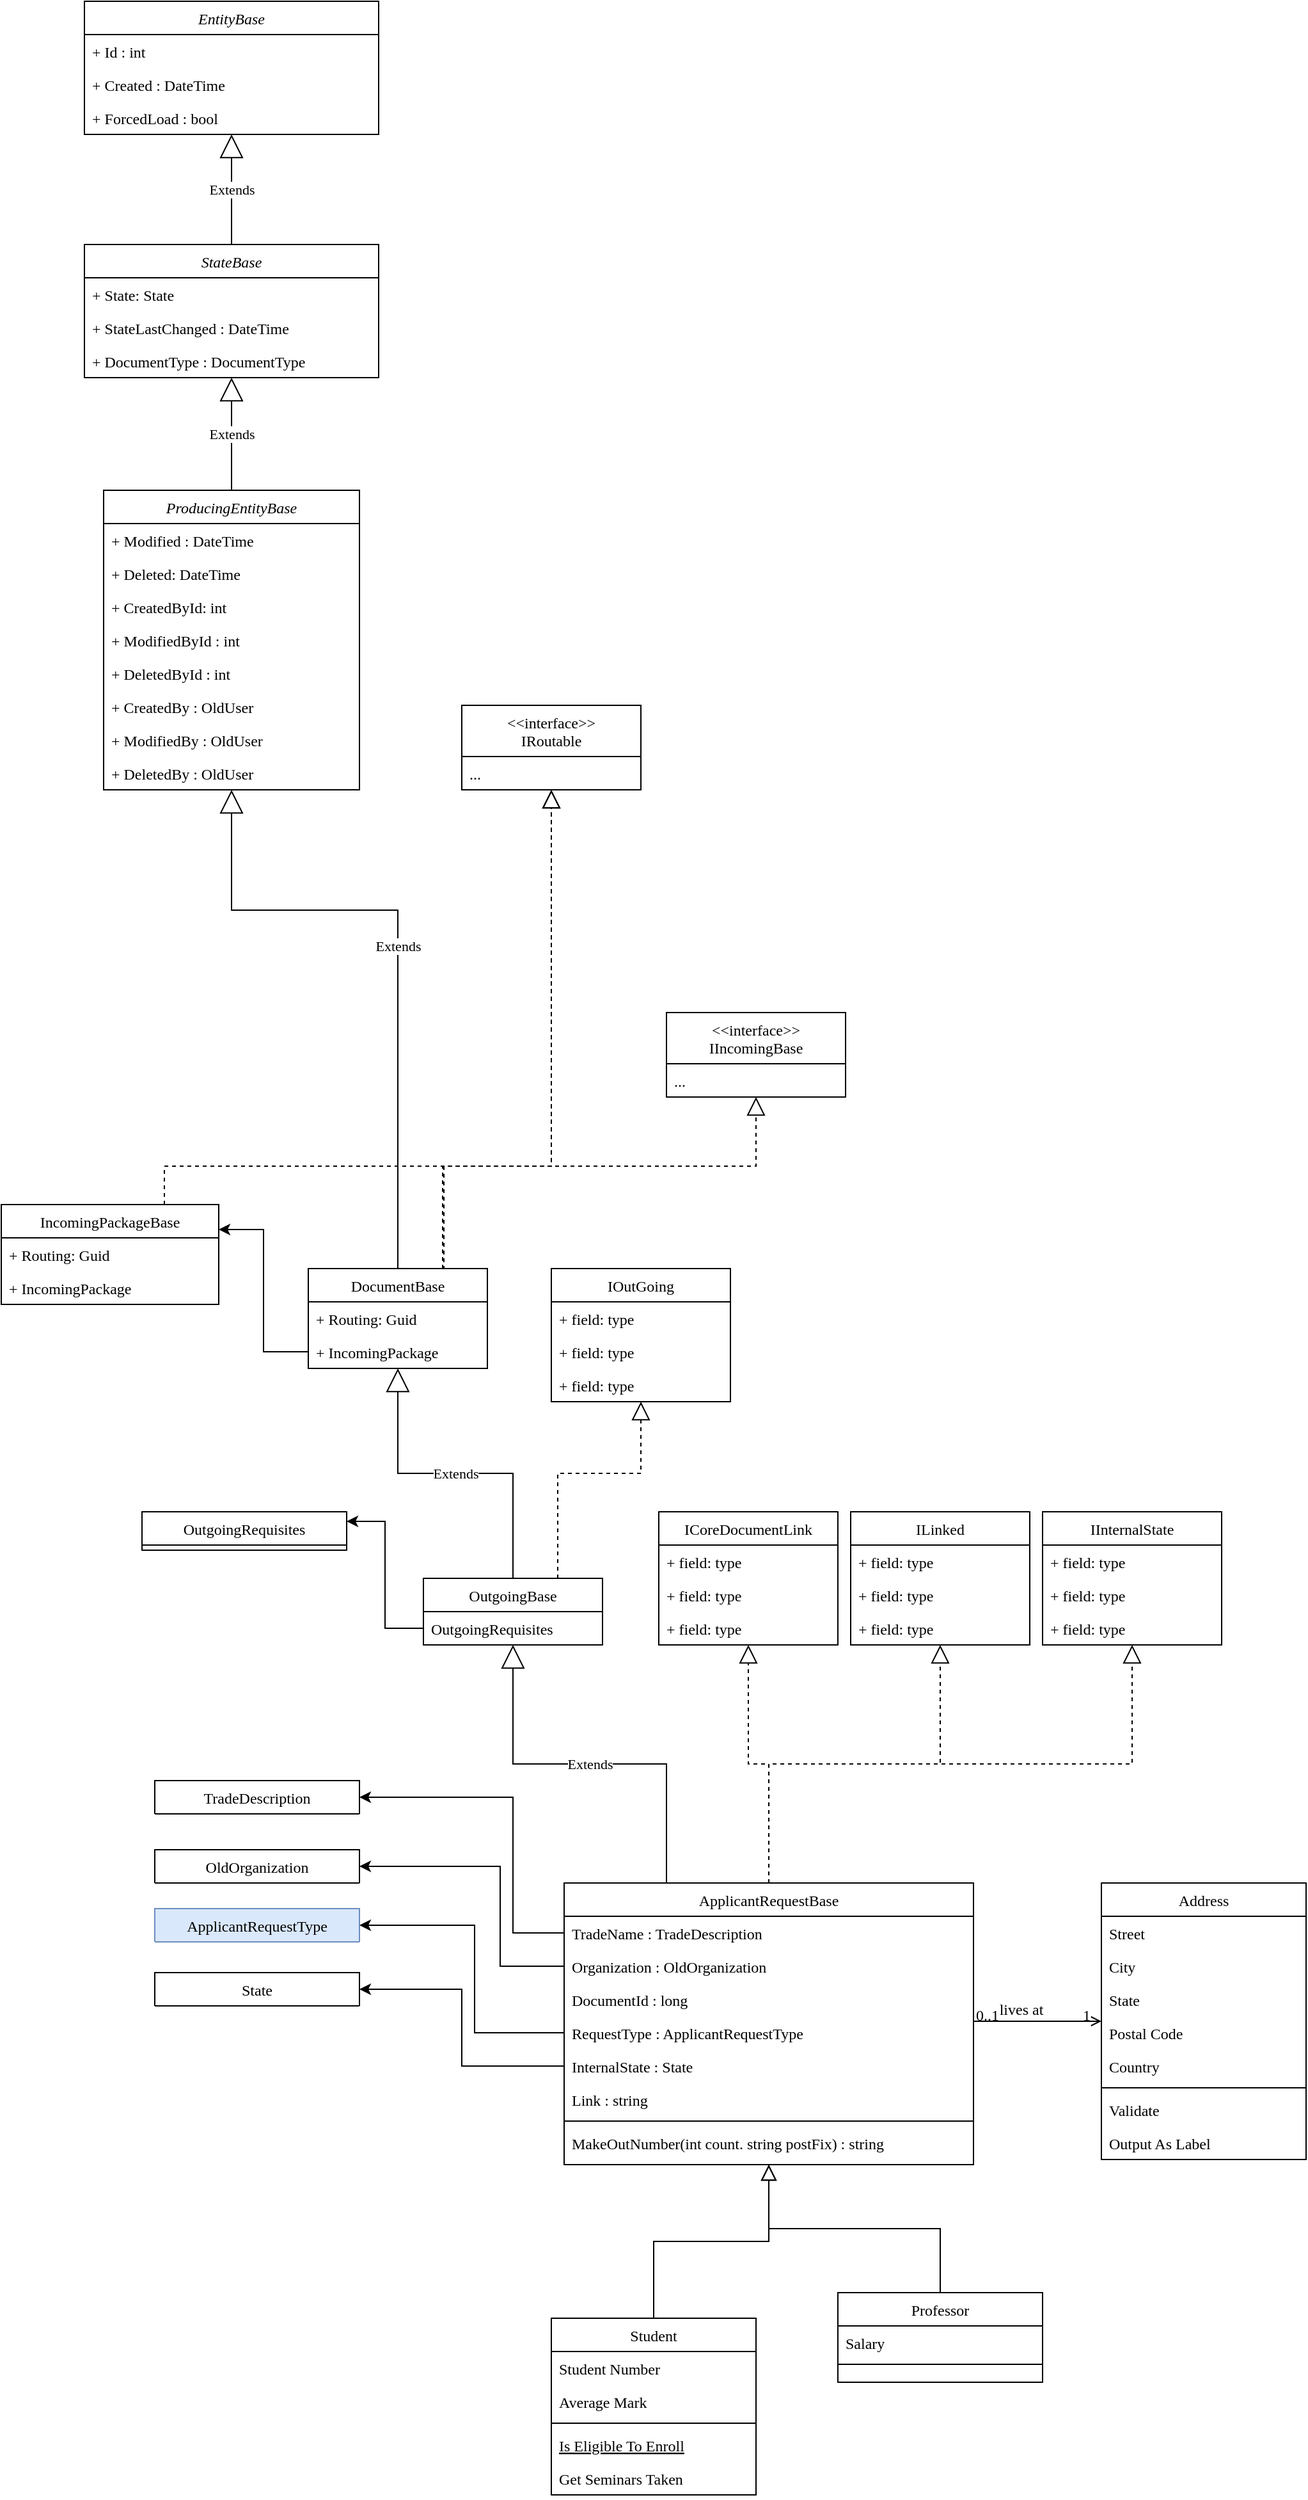 <mxfile version="20.4.0" type="github">
  <diagram id="C5RBs43oDa-KdzZeNtuy" name="Page-1">
    <mxGraphModel dx="1739" dy="3187" grid="1" gridSize="10" guides="1" tooltips="1" connect="1" arrows="1" fold="1" page="1" pageScale="1" pageWidth="827" pageHeight="1169" math="0" shadow="0">
      <root>
        <mxCell id="WIyWlLk6GJQsqaUBKTNV-0" />
        <mxCell id="WIyWlLk6GJQsqaUBKTNV-1" parent="WIyWlLk6GJQsqaUBKTNV-0" />
        <mxCell id="zkfFHV4jXpPFQw0GAbJ--0" value="ApplicantRequestBase" style="swimlane;fontStyle=0;align=center;verticalAlign=top;childLayout=stackLayout;horizontal=1;startSize=26;horizontalStack=0;resizeParent=1;resizeLast=0;collapsible=1;marginBottom=0;rounded=0;shadow=0;strokeWidth=1;fontFamily=Verdana;" parent="WIyWlLk6GJQsqaUBKTNV-1" vertex="1">
          <mxGeometry x="120" y="120" width="320" height="220" as="geometry">
            <mxRectangle x="230" y="140" width="160" height="26" as="alternateBounds" />
          </mxGeometry>
        </mxCell>
        <mxCell id="zkfFHV4jXpPFQw0GAbJ--1" value="TradeName : TradeDescription" style="text;align=left;verticalAlign=top;spacingLeft=4;spacingRight=4;overflow=hidden;rotatable=0;points=[[0,0.5],[1,0.5]];portConstraint=eastwest;fontFamily=Verdana;" parent="zkfFHV4jXpPFQw0GAbJ--0" vertex="1">
          <mxGeometry y="26" width="320" height="26" as="geometry" />
        </mxCell>
        <mxCell id="zkfFHV4jXpPFQw0GAbJ--2" value="Organization : OldOrganization" style="text;align=left;verticalAlign=top;spacingLeft=4;spacingRight=4;overflow=hidden;rotatable=0;points=[[0,0.5],[1,0.5]];portConstraint=eastwest;rounded=0;shadow=0;html=0;fontFamily=Verdana;" parent="zkfFHV4jXpPFQw0GAbJ--0" vertex="1">
          <mxGeometry y="52" width="320" height="26" as="geometry" />
        </mxCell>
        <mxCell id="zkfFHV4jXpPFQw0GAbJ--3" value="DocumentId : long" style="text;align=left;verticalAlign=top;spacingLeft=4;spacingRight=4;overflow=hidden;rotatable=0;points=[[0,0.5],[1,0.5]];portConstraint=eastwest;rounded=0;shadow=0;html=0;fontFamily=Verdana;" parent="zkfFHV4jXpPFQw0GAbJ--0" vertex="1">
          <mxGeometry y="78" width="320" height="26" as="geometry" />
        </mxCell>
        <mxCell id="96hk8IAAOX7AO58MwP5Q-20" value="RequestType : ApplicantRequestType" style="text;strokeColor=none;fillColor=none;align=left;verticalAlign=top;spacingLeft=4;spacingRight=4;overflow=hidden;rotatable=0;points=[[0,0.5],[1,0.5]];portConstraint=eastwest;fontFamily=Verdana;" vertex="1" parent="zkfFHV4jXpPFQw0GAbJ--0">
          <mxGeometry y="104" width="320" height="26" as="geometry" />
        </mxCell>
        <mxCell id="96hk8IAAOX7AO58MwP5Q-19" value="InternalState : State" style="text;strokeColor=none;fillColor=none;align=left;verticalAlign=top;spacingLeft=4;spacingRight=4;overflow=hidden;rotatable=0;points=[[0,0.5],[1,0.5]];portConstraint=eastwest;fontFamily=Verdana;" vertex="1" parent="zkfFHV4jXpPFQw0GAbJ--0">
          <mxGeometry y="130" width="320" height="26" as="geometry" />
        </mxCell>
        <mxCell id="96hk8IAAOX7AO58MwP5Q-27" value="Link : string" style="text;strokeColor=none;fillColor=none;align=left;verticalAlign=top;spacingLeft=4;spacingRight=4;overflow=hidden;rotatable=0;points=[[0,0.5],[1,0.5]];portConstraint=eastwest;fontFamily=Verdana;" vertex="1" parent="zkfFHV4jXpPFQw0GAbJ--0">
          <mxGeometry y="156" width="320" height="26" as="geometry" />
        </mxCell>
        <mxCell id="zkfFHV4jXpPFQw0GAbJ--4" value="" style="line;html=1;strokeWidth=1;align=left;verticalAlign=middle;spacingTop=-1;spacingLeft=3;spacingRight=3;rotatable=0;labelPosition=right;points=[];portConstraint=eastwest;fontFamily=Verdana;" parent="zkfFHV4jXpPFQw0GAbJ--0" vertex="1">
          <mxGeometry y="182" width="320" height="8" as="geometry" />
        </mxCell>
        <mxCell id="zkfFHV4jXpPFQw0GAbJ--5" value="MakeOutNumber(int count. string postFix) : string" style="text;align=left;verticalAlign=top;spacingLeft=4;spacingRight=4;overflow=hidden;rotatable=0;points=[[0,0.5],[1,0.5]];portConstraint=eastwest;fontFamily=Verdana;" parent="zkfFHV4jXpPFQw0GAbJ--0" vertex="1">
          <mxGeometry y="190" width="320" height="26" as="geometry" />
        </mxCell>
        <mxCell id="zkfFHV4jXpPFQw0GAbJ--6" value="Student" style="swimlane;fontStyle=0;align=center;verticalAlign=top;childLayout=stackLayout;horizontal=1;startSize=26;horizontalStack=0;resizeParent=1;resizeLast=0;collapsible=1;marginBottom=0;rounded=0;shadow=0;strokeWidth=1;fontFamily=Verdana;" parent="WIyWlLk6GJQsqaUBKTNV-1" vertex="1">
          <mxGeometry x="110" y="460" width="160" height="138" as="geometry">
            <mxRectangle x="130" y="380" width="160" height="26" as="alternateBounds" />
          </mxGeometry>
        </mxCell>
        <mxCell id="zkfFHV4jXpPFQw0GAbJ--7" value="Student Number" style="text;align=left;verticalAlign=top;spacingLeft=4;spacingRight=4;overflow=hidden;rotatable=0;points=[[0,0.5],[1,0.5]];portConstraint=eastwest;fontFamily=Verdana;" parent="zkfFHV4jXpPFQw0GAbJ--6" vertex="1">
          <mxGeometry y="26" width="160" height="26" as="geometry" />
        </mxCell>
        <mxCell id="zkfFHV4jXpPFQw0GAbJ--8" value="Average Mark" style="text;align=left;verticalAlign=top;spacingLeft=4;spacingRight=4;overflow=hidden;rotatable=0;points=[[0,0.5],[1,0.5]];portConstraint=eastwest;rounded=0;shadow=0;html=0;fontFamily=Verdana;" parent="zkfFHV4jXpPFQw0GAbJ--6" vertex="1">
          <mxGeometry y="52" width="160" height="26" as="geometry" />
        </mxCell>
        <mxCell id="zkfFHV4jXpPFQw0GAbJ--9" value="" style="line;html=1;strokeWidth=1;align=left;verticalAlign=middle;spacingTop=-1;spacingLeft=3;spacingRight=3;rotatable=0;labelPosition=right;points=[];portConstraint=eastwest;fontFamily=Verdana;" parent="zkfFHV4jXpPFQw0GAbJ--6" vertex="1">
          <mxGeometry y="78" width="160" height="8" as="geometry" />
        </mxCell>
        <mxCell id="zkfFHV4jXpPFQw0GAbJ--10" value="Is Eligible To Enroll" style="text;align=left;verticalAlign=top;spacingLeft=4;spacingRight=4;overflow=hidden;rotatable=0;points=[[0,0.5],[1,0.5]];portConstraint=eastwest;fontStyle=4;fontFamily=Verdana;" parent="zkfFHV4jXpPFQw0GAbJ--6" vertex="1">
          <mxGeometry y="86" width="160" height="26" as="geometry" />
        </mxCell>
        <mxCell id="zkfFHV4jXpPFQw0GAbJ--11" value="Get Seminars Taken" style="text;align=left;verticalAlign=top;spacingLeft=4;spacingRight=4;overflow=hidden;rotatable=0;points=[[0,0.5],[1,0.5]];portConstraint=eastwest;fontFamily=Verdana;" parent="zkfFHV4jXpPFQw0GAbJ--6" vertex="1">
          <mxGeometry y="112" width="160" height="26" as="geometry" />
        </mxCell>
        <mxCell id="zkfFHV4jXpPFQw0GAbJ--12" value="" style="endArrow=block;endSize=10;endFill=0;shadow=0;strokeWidth=1;rounded=0;edgeStyle=elbowEdgeStyle;elbow=vertical;fontFamily=Verdana;" parent="WIyWlLk6GJQsqaUBKTNV-1" source="zkfFHV4jXpPFQw0GAbJ--6" target="zkfFHV4jXpPFQw0GAbJ--0" edge="1">
          <mxGeometry width="160" relative="1" as="geometry">
            <mxPoint x="200" y="203" as="sourcePoint" />
            <mxPoint x="200" y="203" as="targetPoint" />
          </mxGeometry>
        </mxCell>
        <mxCell id="zkfFHV4jXpPFQw0GAbJ--13" value="Professor" style="swimlane;fontStyle=0;align=center;verticalAlign=top;childLayout=stackLayout;horizontal=1;startSize=26;horizontalStack=0;resizeParent=1;resizeLast=0;collapsible=1;marginBottom=0;rounded=0;shadow=0;strokeWidth=1;fontFamily=Verdana;" parent="WIyWlLk6GJQsqaUBKTNV-1" vertex="1">
          <mxGeometry x="334" y="440" width="160" height="70" as="geometry">
            <mxRectangle x="340" y="380" width="170" height="26" as="alternateBounds" />
          </mxGeometry>
        </mxCell>
        <mxCell id="zkfFHV4jXpPFQw0GAbJ--14" value="Salary" style="text;align=left;verticalAlign=top;spacingLeft=4;spacingRight=4;overflow=hidden;rotatable=0;points=[[0,0.5],[1,0.5]];portConstraint=eastwest;fontFamily=Verdana;" parent="zkfFHV4jXpPFQw0GAbJ--13" vertex="1">
          <mxGeometry y="26" width="160" height="26" as="geometry" />
        </mxCell>
        <mxCell id="zkfFHV4jXpPFQw0GAbJ--15" value="" style="line;html=1;strokeWidth=1;align=left;verticalAlign=middle;spacingTop=-1;spacingLeft=3;spacingRight=3;rotatable=0;labelPosition=right;points=[];portConstraint=eastwest;fontFamily=Verdana;" parent="zkfFHV4jXpPFQw0GAbJ--13" vertex="1">
          <mxGeometry y="52" width="160" height="8" as="geometry" />
        </mxCell>
        <mxCell id="zkfFHV4jXpPFQw0GAbJ--16" value="" style="endArrow=block;endSize=10;endFill=0;shadow=0;strokeWidth=1;rounded=0;edgeStyle=elbowEdgeStyle;elbow=vertical;fontFamily=Verdana;" parent="WIyWlLk6GJQsqaUBKTNV-1" source="zkfFHV4jXpPFQw0GAbJ--13" target="zkfFHV4jXpPFQw0GAbJ--0" edge="1">
          <mxGeometry width="160" relative="1" as="geometry">
            <mxPoint x="210" y="373" as="sourcePoint" />
            <mxPoint x="310" y="271" as="targetPoint" />
          </mxGeometry>
        </mxCell>
        <mxCell id="zkfFHV4jXpPFQw0GAbJ--17" value="Address" style="swimlane;fontStyle=0;align=center;verticalAlign=top;childLayout=stackLayout;horizontal=1;startSize=26;horizontalStack=0;resizeParent=1;resizeLast=0;collapsible=1;marginBottom=0;rounded=0;shadow=0;strokeWidth=1;fontFamily=Verdana;" parent="WIyWlLk6GJQsqaUBKTNV-1" vertex="1">
          <mxGeometry x="540" y="120" width="160" height="216" as="geometry">
            <mxRectangle x="550" y="140" width="160" height="26" as="alternateBounds" />
          </mxGeometry>
        </mxCell>
        <mxCell id="zkfFHV4jXpPFQw0GAbJ--18" value="Street" style="text;align=left;verticalAlign=top;spacingLeft=4;spacingRight=4;overflow=hidden;rotatable=0;points=[[0,0.5],[1,0.5]];portConstraint=eastwest;fontFamily=Verdana;" parent="zkfFHV4jXpPFQw0GAbJ--17" vertex="1">
          <mxGeometry y="26" width="160" height="26" as="geometry" />
        </mxCell>
        <mxCell id="zkfFHV4jXpPFQw0GAbJ--19" value="City" style="text;align=left;verticalAlign=top;spacingLeft=4;spacingRight=4;overflow=hidden;rotatable=0;points=[[0,0.5],[1,0.5]];portConstraint=eastwest;rounded=0;shadow=0;html=0;fontFamily=Verdana;" parent="zkfFHV4jXpPFQw0GAbJ--17" vertex="1">
          <mxGeometry y="52" width="160" height="26" as="geometry" />
        </mxCell>
        <mxCell id="zkfFHV4jXpPFQw0GAbJ--20" value="State" style="text;align=left;verticalAlign=top;spacingLeft=4;spacingRight=4;overflow=hidden;rotatable=0;points=[[0,0.5],[1,0.5]];portConstraint=eastwest;rounded=0;shadow=0;html=0;fontFamily=Verdana;" parent="zkfFHV4jXpPFQw0GAbJ--17" vertex="1">
          <mxGeometry y="78" width="160" height="26" as="geometry" />
        </mxCell>
        <mxCell id="zkfFHV4jXpPFQw0GAbJ--21" value="Postal Code" style="text;align=left;verticalAlign=top;spacingLeft=4;spacingRight=4;overflow=hidden;rotatable=0;points=[[0,0.5],[1,0.5]];portConstraint=eastwest;rounded=0;shadow=0;html=0;fontFamily=Verdana;" parent="zkfFHV4jXpPFQw0GAbJ--17" vertex="1">
          <mxGeometry y="104" width="160" height="26" as="geometry" />
        </mxCell>
        <mxCell id="zkfFHV4jXpPFQw0GAbJ--22" value="Country" style="text;align=left;verticalAlign=top;spacingLeft=4;spacingRight=4;overflow=hidden;rotatable=0;points=[[0,0.5],[1,0.5]];portConstraint=eastwest;rounded=0;shadow=0;html=0;fontFamily=Verdana;" parent="zkfFHV4jXpPFQw0GAbJ--17" vertex="1">
          <mxGeometry y="130" width="160" height="26" as="geometry" />
        </mxCell>
        <mxCell id="zkfFHV4jXpPFQw0GAbJ--23" value="" style="line;html=1;strokeWidth=1;align=left;verticalAlign=middle;spacingTop=-1;spacingLeft=3;spacingRight=3;rotatable=0;labelPosition=right;points=[];portConstraint=eastwest;fontFamily=Verdana;" parent="zkfFHV4jXpPFQw0GAbJ--17" vertex="1">
          <mxGeometry y="156" width="160" height="8" as="geometry" />
        </mxCell>
        <mxCell id="zkfFHV4jXpPFQw0GAbJ--24" value="Validate" style="text;align=left;verticalAlign=top;spacingLeft=4;spacingRight=4;overflow=hidden;rotatable=0;points=[[0,0.5],[1,0.5]];portConstraint=eastwest;fontFamily=Verdana;" parent="zkfFHV4jXpPFQw0GAbJ--17" vertex="1">
          <mxGeometry y="164" width="160" height="26" as="geometry" />
        </mxCell>
        <mxCell id="zkfFHV4jXpPFQw0GAbJ--25" value="Output As Label" style="text;align=left;verticalAlign=top;spacingLeft=4;spacingRight=4;overflow=hidden;rotatable=0;points=[[0,0.5],[1,0.5]];portConstraint=eastwest;fontFamily=Verdana;" parent="zkfFHV4jXpPFQw0GAbJ--17" vertex="1">
          <mxGeometry y="190" width="160" height="26" as="geometry" />
        </mxCell>
        <mxCell id="zkfFHV4jXpPFQw0GAbJ--26" value="" style="endArrow=open;shadow=0;strokeWidth=1;rounded=0;endFill=1;edgeStyle=elbowEdgeStyle;elbow=vertical;fontFamily=Verdana;" parent="WIyWlLk6GJQsqaUBKTNV-1" source="zkfFHV4jXpPFQw0GAbJ--0" target="zkfFHV4jXpPFQw0GAbJ--17" edge="1">
          <mxGeometry x="0.5" y="41" relative="1" as="geometry">
            <mxPoint x="380" y="192" as="sourcePoint" />
            <mxPoint x="540" y="192" as="targetPoint" />
            <mxPoint x="-40" y="32" as="offset" />
          </mxGeometry>
        </mxCell>
        <mxCell id="zkfFHV4jXpPFQw0GAbJ--27" value="0..1" style="resizable=0;align=left;verticalAlign=bottom;labelBackgroundColor=none;fontSize=12;fontFamily=Verdana;" parent="zkfFHV4jXpPFQw0GAbJ--26" connectable="0" vertex="1">
          <mxGeometry x="-1" relative="1" as="geometry">
            <mxPoint y="4" as="offset" />
          </mxGeometry>
        </mxCell>
        <mxCell id="zkfFHV4jXpPFQw0GAbJ--28" value="1" style="resizable=0;align=right;verticalAlign=bottom;labelBackgroundColor=none;fontSize=12;fontFamily=Verdana;" parent="zkfFHV4jXpPFQw0GAbJ--26" connectable="0" vertex="1">
          <mxGeometry x="1" relative="1" as="geometry">
            <mxPoint x="-7" y="4" as="offset" />
          </mxGeometry>
        </mxCell>
        <mxCell id="zkfFHV4jXpPFQw0GAbJ--29" value="lives at" style="text;html=1;resizable=0;points=[];;align=center;verticalAlign=middle;labelBackgroundColor=none;rounded=0;shadow=0;strokeWidth=1;fontSize=12;fontFamily=Verdana;" parent="zkfFHV4jXpPFQw0GAbJ--26" vertex="1" connectable="0">
          <mxGeometry x="0.5" y="49" relative="1" as="geometry">
            <mxPoint x="-38" y="40" as="offset" />
          </mxGeometry>
        </mxCell>
        <mxCell id="96hk8IAAOX7AO58MwP5Q-0" value="TradeDescription" style="swimlane;fontStyle=0;align=center;verticalAlign=top;childLayout=stackLayout;horizontal=1;startSize=26;horizontalStack=0;resizeParent=1;resizeLast=0;collapsible=1;marginBottom=0;rounded=0;shadow=0;strokeWidth=1;fontFamily=Verdana;" vertex="1" collapsed="1" parent="WIyWlLk6GJQsqaUBKTNV-1">
          <mxGeometry x="-200" y="40" width="160" height="26" as="geometry">
            <mxRectangle x="-170" y="70" width="160" height="90" as="alternateBounds" />
          </mxGeometry>
        </mxCell>
        <mxCell id="96hk8IAAOX7AO58MwP5Q-1" value="Street" style="text;align=left;verticalAlign=top;spacingLeft=4;spacingRight=4;overflow=hidden;rotatable=0;points=[[0,0.5],[1,0.5]];portConstraint=eastwest;" vertex="1" parent="96hk8IAAOX7AO58MwP5Q-0">
          <mxGeometry y="26" width="160" height="26" as="geometry" />
        </mxCell>
        <mxCell id="96hk8IAAOX7AO58MwP5Q-6" value="" style="line;html=1;strokeWidth=1;align=left;verticalAlign=middle;spacingTop=-1;spacingLeft=3;spacingRight=3;rotatable=0;labelPosition=right;points=[];portConstraint=eastwest;" vertex="1" parent="96hk8IAAOX7AO58MwP5Q-0">
          <mxGeometry y="52" width="160" height="8" as="geometry" />
        </mxCell>
        <mxCell id="96hk8IAAOX7AO58MwP5Q-8" value="ff" style="text;align=left;verticalAlign=top;spacingLeft=4;spacingRight=4;overflow=hidden;rotatable=0;points=[[0,0.5],[1,0.5]];portConstraint=eastwest;" vertex="1" parent="96hk8IAAOX7AO58MwP5Q-0">
          <mxGeometry y="60" width="160" height="26" as="geometry" />
        </mxCell>
        <mxCell id="96hk8IAAOX7AO58MwP5Q-9" style="edgeStyle=orthogonalEdgeStyle;rounded=0;orthogonalLoop=1;jettySize=auto;html=1;entryX=1;entryY=0.5;entryDx=0;entryDy=0;fontFamily=Verdana;" edge="1" parent="WIyWlLk6GJQsqaUBKTNV-1" source="zkfFHV4jXpPFQw0GAbJ--1" target="96hk8IAAOX7AO58MwP5Q-0">
          <mxGeometry relative="1" as="geometry">
            <Array as="points">
              <mxPoint x="80" y="159" />
              <mxPoint x="80" y="53" />
            </Array>
          </mxGeometry>
        </mxCell>
        <mxCell id="96hk8IAAOX7AO58MwP5Q-10" value="OldOrganization" style="swimlane;fontStyle=0;align=center;verticalAlign=top;childLayout=stackLayout;horizontal=1;startSize=26;horizontalStack=0;resizeParent=1;resizeLast=0;collapsible=1;marginBottom=0;rounded=0;shadow=0;strokeWidth=1;fontFamily=Verdana;" vertex="1" collapsed="1" parent="WIyWlLk6GJQsqaUBKTNV-1">
          <mxGeometry x="-200" y="94" width="160" height="26" as="geometry">
            <mxRectangle x="-170" y="70" width="160" height="90" as="alternateBounds" />
          </mxGeometry>
        </mxCell>
        <mxCell id="96hk8IAAOX7AO58MwP5Q-11" value="Street" style="text;align=left;verticalAlign=top;spacingLeft=4;spacingRight=4;overflow=hidden;rotatable=0;points=[[0,0.5],[1,0.5]];portConstraint=eastwest;" vertex="1" parent="96hk8IAAOX7AO58MwP5Q-10">
          <mxGeometry y="26" width="160" height="26" as="geometry" />
        </mxCell>
        <mxCell id="96hk8IAAOX7AO58MwP5Q-12" value="" style="line;html=1;strokeWidth=1;align=left;verticalAlign=middle;spacingTop=-1;spacingLeft=3;spacingRight=3;rotatable=0;labelPosition=right;points=[];portConstraint=eastwest;" vertex="1" parent="96hk8IAAOX7AO58MwP5Q-10">
          <mxGeometry y="52" width="160" height="8" as="geometry" />
        </mxCell>
        <mxCell id="96hk8IAAOX7AO58MwP5Q-13" value="ff" style="text;align=left;verticalAlign=top;spacingLeft=4;spacingRight=4;overflow=hidden;rotatable=0;points=[[0,0.5],[1,0.5]];portConstraint=eastwest;" vertex="1" parent="96hk8IAAOX7AO58MwP5Q-10">
          <mxGeometry y="60" width="160" height="26" as="geometry" />
        </mxCell>
        <mxCell id="96hk8IAAOX7AO58MwP5Q-14" style="edgeStyle=orthogonalEdgeStyle;rounded=0;orthogonalLoop=1;jettySize=auto;html=1;entryX=1;entryY=0.5;entryDx=0;entryDy=0;fontFamily=Verdana;" edge="1" parent="WIyWlLk6GJQsqaUBKTNV-1" source="zkfFHV4jXpPFQw0GAbJ--2" target="96hk8IAAOX7AO58MwP5Q-10">
          <mxGeometry relative="1" as="geometry">
            <Array as="points">
              <mxPoint x="70" y="185" />
              <mxPoint x="70" y="107" />
            </Array>
          </mxGeometry>
        </mxCell>
        <mxCell id="96hk8IAAOX7AO58MwP5Q-15" value="ApplicantRequestType" style="swimlane;fontStyle=0;align=center;verticalAlign=top;childLayout=stackLayout;horizontal=1;startSize=26;horizontalStack=0;resizeParent=1;resizeLast=0;collapsible=1;marginBottom=0;rounded=0;shadow=0;strokeWidth=1;fillColor=#dae8fc;strokeColor=#6c8ebf;fontFamily=Verdana;" vertex="1" collapsed="1" parent="WIyWlLk6GJQsqaUBKTNV-1">
          <mxGeometry x="-200" y="140" width="160" height="26" as="geometry">
            <mxRectangle x="-170" y="70" width="160" height="90" as="alternateBounds" />
          </mxGeometry>
        </mxCell>
        <mxCell id="96hk8IAAOX7AO58MwP5Q-16" value="Street" style="text;align=left;verticalAlign=top;spacingLeft=4;spacingRight=4;overflow=hidden;rotatable=0;points=[[0,0.5],[1,0.5]];portConstraint=eastwest;" vertex="1" parent="96hk8IAAOX7AO58MwP5Q-15">
          <mxGeometry y="26" width="160" height="26" as="geometry" />
        </mxCell>
        <mxCell id="96hk8IAAOX7AO58MwP5Q-17" value="" style="line;html=1;strokeWidth=1;align=left;verticalAlign=middle;spacingTop=-1;spacingLeft=3;spacingRight=3;rotatable=0;labelPosition=right;points=[];portConstraint=eastwest;" vertex="1" parent="96hk8IAAOX7AO58MwP5Q-15">
          <mxGeometry y="52" width="160" height="8" as="geometry" />
        </mxCell>
        <mxCell id="96hk8IAAOX7AO58MwP5Q-18" value="ff" style="text;align=left;verticalAlign=top;spacingLeft=4;spacingRight=4;overflow=hidden;rotatable=0;points=[[0,0.5],[1,0.5]];portConstraint=eastwest;" vertex="1" parent="96hk8IAAOX7AO58MwP5Q-15">
          <mxGeometry y="60" width="160" height="26" as="geometry" />
        </mxCell>
        <mxCell id="96hk8IAAOX7AO58MwP5Q-21" style="edgeStyle=orthogonalEdgeStyle;rounded=0;orthogonalLoop=1;jettySize=auto;html=1;entryX=1;entryY=0.5;entryDx=0;entryDy=0;fontFamily=Verdana;" edge="1" parent="WIyWlLk6GJQsqaUBKTNV-1" source="96hk8IAAOX7AO58MwP5Q-20" target="96hk8IAAOX7AO58MwP5Q-15">
          <mxGeometry relative="1" as="geometry">
            <Array as="points">
              <mxPoint x="50" y="237" />
              <mxPoint x="50" y="153" />
            </Array>
          </mxGeometry>
        </mxCell>
        <mxCell id="96hk8IAAOX7AO58MwP5Q-22" value="State" style="swimlane;fontStyle=0;align=center;verticalAlign=top;childLayout=stackLayout;horizontal=1;startSize=26;horizontalStack=0;resizeParent=1;resizeLast=0;collapsible=1;marginBottom=0;rounded=0;shadow=0;strokeWidth=1;fontFamily=Verdana;" vertex="1" collapsed="1" parent="WIyWlLk6GJQsqaUBKTNV-1">
          <mxGeometry x="-200" y="190" width="160" height="26" as="geometry">
            <mxRectangle x="-170" y="70" width="160" height="90" as="alternateBounds" />
          </mxGeometry>
        </mxCell>
        <mxCell id="96hk8IAAOX7AO58MwP5Q-23" value="Street" style="text;align=left;verticalAlign=top;spacingLeft=4;spacingRight=4;overflow=hidden;rotatable=0;points=[[0,0.5],[1,0.5]];portConstraint=eastwest;" vertex="1" parent="96hk8IAAOX7AO58MwP5Q-22">
          <mxGeometry y="26" width="160" height="26" as="geometry" />
        </mxCell>
        <mxCell id="96hk8IAAOX7AO58MwP5Q-24" value="" style="line;html=1;strokeWidth=1;align=left;verticalAlign=middle;spacingTop=-1;spacingLeft=3;spacingRight=3;rotatable=0;labelPosition=right;points=[];portConstraint=eastwest;" vertex="1" parent="96hk8IAAOX7AO58MwP5Q-22">
          <mxGeometry y="52" width="160" height="8" as="geometry" />
        </mxCell>
        <mxCell id="96hk8IAAOX7AO58MwP5Q-25" value="ff" style="text;align=left;verticalAlign=top;spacingLeft=4;spacingRight=4;overflow=hidden;rotatable=0;points=[[0,0.5],[1,0.5]];portConstraint=eastwest;" vertex="1" parent="96hk8IAAOX7AO58MwP5Q-22">
          <mxGeometry y="60" width="160" height="26" as="geometry" />
        </mxCell>
        <mxCell id="96hk8IAAOX7AO58MwP5Q-26" style="edgeStyle=orthogonalEdgeStyle;rounded=0;orthogonalLoop=1;jettySize=auto;html=1;entryX=1;entryY=0.5;entryDx=0;entryDy=0;fontFamily=Verdana;" edge="1" parent="WIyWlLk6GJQsqaUBKTNV-1" source="96hk8IAAOX7AO58MwP5Q-19" target="96hk8IAAOX7AO58MwP5Q-22">
          <mxGeometry relative="1" as="geometry" />
        </mxCell>
        <mxCell id="96hk8IAAOX7AO58MwP5Q-30" value="OutgoingBase" style="swimlane;fontStyle=0;childLayout=stackLayout;horizontal=1;startSize=26;fillColor=none;horizontalStack=0;resizeParent=1;resizeParentMax=0;resizeLast=0;collapsible=1;marginBottom=0;fontFamily=Verdana;" vertex="1" parent="WIyWlLk6GJQsqaUBKTNV-1">
          <mxGeometry x="10" y="-118" width="140" height="52" as="geometry" />
        </mxCell>
        <mxCell id="96hk8IAAOX7AO58MwP5Q-31" value="OutgoingRequisites" style="text;strokeColor=none;fillColor=none;align=left;verticalAlign=top;spacingLeft=4;spacingRight=4;overflow=hidden;rotatable=0;points=[[0,0.5],[1,0.5]];portConstraint=eastwest;fontFamily=Verdana;" vertex="1" parent="96hk8IAAOX7AO58MwP5Q-30">
          <mxGeometry y="26" width="140" height="26" as="geometry" />
        </mxCell>
        <mxCell id="96hk8IAAOX7AO58MwP5Q-34" value="ICoreDocumentLink" style="swimlane;fontStyle=0;childLayout=stackLayout;horizontal=1;startSize=26;fillColor=none;horizontalStack=0;resizeParent=1;resizeParentMax=0;resizeLast=0;collapsible=1;marginBottom=0;fontFamily=Verdana;" vertex="1" parent="WIyWlLk6GJQsqaUBKTNV-1">
          <mxGeometry x="194" y="-170" width="140" height="104" as="geometry" />
        </mxCell>
        <mxCell id="96hk8IAAOX7AO58MwP5Q-35" value="+ field: type" style="text;strokeColor=none;fillColor=none;align=left;verticalAlign=top;spacingLeft=4;spacingRight=4;overflow=hidden;rotatable=0;points=[[0,0.5],[1,0.5]];portConstraint=eastwest;fontFamily=Verdana;" vertex="1" parent="96hk8IAAOX7AO58MwP5Q-34">
          <mxGeometry y="26" width="140" height="26" as="geometry" />
        </mxCell>
        <mxCell id="96hk8IAAOX7AO58MwP5Q-36" value="+ field: type" style="text;strokeColor=none;fillColor=none;align=left;verticalAlign=top;spacingLeft=4;spacingRight=4;overflow=hidden;rotatable=0;points=[[0,0.5],[1,0.5]];portConstraint=eastwest;fontFamily=Verdana;" vertex="1" parent="96hk8IAAOX7AO58MwP5Q-34">
          <mxGeometry y="52" width="140" height="26" as="geometry" />
        </mxCell>
        <mxCell id="96hk8IAAOX7AO58MwP5Q-37" value="+ field: type" style="text;strokeColor=none;fillColor=none;align=left;verticalAlign=top;spacingLeft=4;spacingRight=4;overflow=hidden;rotatable=0;points=[[0,0.5],[1,0.5]];portConstraint=eastwest;fontFamily=Verdana;" vertex="1" parent="96hk8IAAOX7AO58MwP5Q-34">
          <mxGeometry y="78" width="140" height="26" as="geometry" />
        </mxCell>
        <mxCell id="96hk8IAAOX7AO58MwP5Q-38" value="ILinked" style="swimlane;fontStyle=0;childLayout=stackLayout;horizontal=1;startSize=26;fillColor=none;horizontalStack=0;resizeParent=1;resizeParentMax=0;resizeLast=0;collapsible=1;marginBottom=0;fontFamily=Verdana;" vertex="1" parent="WIyWlLk6GJQsqaUBKTNV-1">
          <mxGeometry x="344" y="-170" width="140" height="104" as="geometry" />
        </mxCell>
        <mxCell id="96hk8IAAOX7AO58MwP5Q-39" value="+ field: type" style="text;strokeColor=none;fillColor=none;align=left;verticalAlign=top;spacingLeft=4;spacingRight=4;overflow=hidden;rotatable=0;points=[[0,0.5],[1,0.5]];portConstraint=eastwest;fontFamily=Verdana;" vertex="1" parent="96hk8IAAOX7AO58MwP5Q-38">
          <mxGeometry y="26" width="140" height="26" as="geometry" />
        </mxCell>
        <mxCell id="96hk8IAAOX7AO58MwP5Q-40" value="+ field: type" style="text;strokeColor=none;fillColor=none;align=left;verticalAlign=top;spacingLeft=4;spacingRight=4;overflow=hidden;rotatable=0;points=[[0,0.5],[1,0.5]];portConstraint=eastwest;fontFamily=Verdana;" vertex="1" parent="96hk8IAAOX7AO58MwP5Q-38">
          <mxGeometry y="52" width="140" height="26" as="geometry" />
        </mxCell>
        <mxCell id="96hk8IAAOX7AO58MwP5Q-41" value="+ field: type" style="text;strokeColor=none;fillColor=none;align=left;verticalAlign=top;spacingLeft=4;spacingRight=4;overflow=hidden;rotatable=0;points=[[0,0.5],[1,0.5]];portConstraint=eastwest;fontFamily=Verdana;" vertex="1" parent="96hk8IAAOX7AO58MwP5Q-38">
          <mxGeometry y="78" width="140" height="26" as="geometry" />
        </mxCell>
        <mxCell id="96hk8IAAOX7AO58MwP5Q-42" value="IInternalState" style="swimlane;fontStyle=0;childLayout=stackLayout;horizontal=1;startSize=26;fillColor=none;horizontalStack=0;resizeParent=1;resizeParentMax=0;resizeLast=0;collapsible=1;marginBottom=0;fontFamily=Verdana;" vertex="1" parent="WIyWlLk6GJQsqaUBKTNV-1">
          <mxGeometry x="494" y="-170" width="140" height="104" as="geometry" />
        </mxCell>
        <mxCell id="96hk8IAAOX7AO58MwP5Q-43" value="+ field: type" style="text;strokeColor=none;fillColor=none;align=left;verticalAlign=top;spacingLeft=4;spacingRight=4;overflow=hidden;rotatable=0;points=[[0,0.5],[1,0.5]];portConstraint=eastwest;fontFamily=Verdana;" vertex="1" parent="96hk8IAAOX7AO58MwP5Q-42">
          <mxGeometry y="26" width="140" height="26" as="geometry" />
        </mxCell>
        <mxCell id="96hk8IAAOX7AO58MwP5Q-44" value="+ field: type" style="text;strokeColor=none;fillColor=none;align=left;verticalAlign=top;spacingLeft=4;spacingRight=4;overflow=hidden;rotatable=0;points=[[0,0.5],[1,0.5]];portConstraint=eastwest;fontFamily=Verdana;" vertex="1" parent="96hk8IAAOX7AO58MwP5Q-42">
          <mxGeometry y="52" width="140" height="26" as="geometry" />
        </mxCell>
        <mxCell id="96hk8IAAOX7AO58MwP5Q-45" value="+ field: type" style="text;strokeColor=none;fillColor=none;align=left;verticalAlign=top;spacingLeft=4;spacingRight=4;overflow=hidden;rotatable=0;points=[[0,0.5],[1,0.5]];portConstraint=eastwest;fontFamily=Verdana;" vertex="1" parent="96hk8IAAOX7AO58MwP5Q-42">
          <mxGeometry y="78" width="140" height="26" as="geometry" />
        </mxCell>
        <mxCell id="96hk8IAAOX7AO58MwP5Q-46" value="DocumentBase" style="swimlane;fontStyle=0;childLayout=stackLayout;horizontal=1;startSize=26;fillColor=none;horizontalStack=0;resizeParent=1;resizeParentMax=0;resizeLast=0;collapsible=1;marginBottom=0;fontFamily=Verdana;" vertex="1" parent="WIyWlLk6GJQsqaUBKTNV-1">
          <mxGeometry x="-80" y="-360" width="140" height="78" as="geometry" />
        </mxCell>
        <mxCell id="96hk8IAAOX7AO58MwP5Q-47" value="+ Routing: Guid" style="text;strokeColor=none;fillColor=none;align=left;verticalAlign=top;spacingLeft=4;spacingRight=4;overflow=hidden;rotatable=0;points=[[0,0.5],[1,0.5]];portConstraint=eastwest;fontFamily=Verdana;" vertex="1" parent="96hk8IAAOX7AO58MwP5Q-46">
          <mxGeometry y="26" width="140" height="26" as="geometry" />
        </mxCell>
        <mxCell id="96hk8IAAOX7AO58MwP5Q-48" value="+ IncomingPackage" style="text;strokeColor=none;fillColor=none;align=left;verticalAlign=top;spacingLeft=4;spacingRight=4;overflow=hidden;rotatable=0;points=[[0,0.5],[1,0.5]];portConstraint=eastwest;fontFamily=Verdana;" vertex="1" parent="96hk8IAAOX7AO58MwP5Q-46">
          <mxGeometry y="52" width="140" height="26" as="geometry" />
        </mxCell>
        <mxCell id="96hk8IAAOX7AO58MwP5Q-50" value="OutgoingRequisites" style="swimlane;fontStyle=0;childLayout=stackLayout;horizontal=1;startSize=26;fillColor=none;horizontalStack=0;resizeParent=1;resizeParentMax=0;resizeLast=0;collapsible=1;marginBottom=0;fontFamily=Verdana;" vertex="1" collapsed="1" parent="WIyWlLk6GJQsqaUBKTNV-1">
          <mxGeometry x="-210" y="-170" width="160" height="30" as="geometry">
            <mxRectangle x="-210" y="-170" width="160" height="52" as="alternateBounds" />
          </mxGeometry>
        </mxCell>
        <mxCell id="96hk8IAAOX7AO58MwP5Q-51" value="..." style="text;strokeColor=none;fillColor=none;align=left;verticalAlign=top;spacingLeft=4;spacingRight=4;overflow=hidden;rotatable=0;points=[[0,0.5],[1,0.5]];portConstraint=eastwest;fontFamily=Verdana;" vertex="1" parent="96hk8IAAOX7AO58MwP5Q-50">
          <mxGeometry y="26" width="160" height="26" as="geometry" />
        </mxCell>
        <mxCell id="96hk8IAAOX7AO58MwP5Q-52" style="edgeStyle=orthogonalEdgeStyle;rounded=0;orthogonalLoop=1;jettySize=auto;html=1;exitX=0;exitY=0.5;exitDx=0;exitDy=0;entryX=1;entryY=0.25;entryDx=0;entryDy=0;fontFamily=Verdana;" edge="1" parent="WIyWlLk6GJQsqaUBKTNV-1" source="96hk8IAAOX7AO58MwP5Q-31" target="96hk8IAAOX7AO58MwP5Q-50">
          <mxGeometry relative="1" as="geometry" />
        </mxCell>
        <mxCell id="96hk8IAAOX7AO58MwP5Q-53" value="IOutGoing" style="swimlane;fontStyle=0;childLayout=stackLayout;horizontal=1;startSize=26;fillColor=none;horizontalStack=0;resizeParent=1;resizeParentMax=0;resizeLast=0;collapsible=1;marginBottom=0;fontFamily=Verdana;" vertex="1" parent="WIyWlLk6GJQsqaUBKTNV-1">
          <mxGeometry x="110" y="-360" width="140" height="104" as="geometry" />
        </mxCell>
        <mxCell id="96hk8IAAOX7AO58MwP5Q-54" value="+ field: type" style="text;strokeColor=none;fillColor=none;align=left;verticalAlign=top;spacingLeft=4;spacingRight=4;overflow=hidden;rotatable=0;points=[[0,0.5],[1,0.5]];portConstraint=eastwest;fontFamily=Verdana;" vertex="1" parent="96hk8IAAOX7AO58MwP5Q-53">
          <mxGeometry y="26" width="140" height="26" as="geometry" />
        </mxCell>
        <mxCell id="96hk8IAAOX7AO58MwP5Q-55" value="+ field: type" style="text;strokeColor=none;fillColor=none;align=left;verticalAlign=top;spacingLeft=4;spacingRight=4;overflow=hidden;rotatable=0;points=[[0,0.5],[1,0.5]];portConstraint=eastwest;fontFamily=Verdana;" vertex="1" parent="96hk8IAAOX7AO58MwP5Q-53">
          <mxGeometry y="52" width="140" height="26" as="geometry" />
        </mxCell>
        <mxCell id="96hk8IAAOX7AO58MwP5Q-56" value="+ field: type" style="text;strokeColor=none;fillColor=none;align=left;verticalAlign=top;spacingLeft=4;spacingRight=4;overflow=hidden;rotatable=0;points=[[0,0.5],[1,0.5]];portConstraint=eastwest;fontFamily=Verdana;" vertex="1" parent="96hk8IAAOX7AO58MwP5Q-53">
          <mxGeometry y="78" width="140" height="26" as="geometry" />
        </mxCell>
        <mxCell id="96hk8IAAOX7AO58MwP5Q-57" value="Extends" style="endArrow=block;endSize=16;endFill=0;html=1;rounded=0;fontFamily=Verdana;exitX=0.25;exitY=0;exitDx=0;exitDy=0;edgeStyle=orthogonalEdgeStyle;" edge="1" parent="WIyWlLk6GJQsqaUBKTNV-1" source="zkfFHV4jXpPFQw0GAbJ--0" target="96hk8IAAOX7AO58MwP5Q-30">
          <mxGeometry width="160" relative="1" as="geometry">
            <mxPoint x="360" y="10" as="sourcePoint" />
            <mxPoint x="520" y="10" as="targetPoint" />
          </mxGeometry>
        </mxCell>
        <mxCell id="96hk8IAAOX7AO58MwP5Q-58" value="" style="endArrow=block;dashed=1;endFill=0;endSize=12;html=1;rounded=0;fontFamily=Verdana;edgeStyle=orthogonalEdgeStyle;exitX=0.5;exitY=0;exitDx=0;exitDy=0;" edge="1" parent="WIyWlLk6GJQsqaUBKTNV-1" source="zkfFHV4jXpPFQw0GAbJ--0" target="96hk8IAAOX7AO58MwP5Q-34">
          <mxGeometry width="160" relative="1" as="geometry">
            <mxPoint x="340" y="52.5" as="sourcePoint" />
            <mxPoint x="500" y="52.5" as="targetPoint" />
          </mxGeometry>
        </mxCell>
        <mxCell id="96hk8IAAOX7AO58MwP5Q-59" value="Extends" style="endArrow=block;endSize=16;endFill=0;html=1;rounded=0;fontFamily=Verdana;exitX=0.5;exitY=0;exitDx=0;exitDy=0;edgeStyle=orthogonalEdgeStyle;" edge="1" parent="WIyWlLk6GJQsqaUBKTNV-1" source="96hk8IAAOX7AO58MwP5Q-30" target="96hk8IAAOX7AO58MwP5Q-46">
          <mxGeometry width="160" relative="1" as="geometry">
            <mxPoint x="210" y="130" as="sourcePoint" />
            <mxPoint x="90" y="-56" as="targetPoint" />
            <Array as="points">
              <mxPoint x="80" y="-200" />
              <mxPoint x="-10" y="-200" />
            </Array>
          </mxGeometry>
        </mxCell>
        <mxCell id="96hk8IAAOX7AO58MwP5Q-60" value="" style="endArrow=block;dashed=1;endFill=0;endSize=12;html=1;rounded=0;fontFamily=Verdana;edgeStyle=orthogonalEdgeStyle;exitX=0.5;exitY=0;exitDx=0;exitDy=0;" edge="1" parent="WIyWlLk6GJQsqaUBKTNV-1" source="zkfFHV4jXpPFQw0GAbJ--0" target="96hk8IAAOX7AO58MwP5Q-38">
          <mxGeometry width="160" relative="1" as="geometry">
            <mxPoint x="350" y="62.5" as="sourcePoint" />
            <mxPoint x="510" y="62.5" as="targetPoint" />
          </mxGeometry>
        </mxCell>
        <mxCell id="96hk8IAAOX7AO58MwP5Q-61" value="" style="endArrow=block;dashed=1;endFill=0;endSize=12;html=1;rounded=0;fontFamily=Verdana;edgeStyle=orthogonalEdgeStyle;exitX=0.5;exitY=0;exitDx=0;exitDy=0;" edge="1" parent="WIyWlLk6GJQsqaUBKTNV-1" source="zkfFHV4jXpPFQw0GAbJ--0" target="96hk8IAAOX7AO58MwP5Q-42">
          <mxGeometry width="160" relative="1" as="geometry">
            <mxPoint x="360" y="72.5" as="sourcePoint" />
            <mxPoint x="520" y="72.5" as="targetPoint" />
          </mxGeometry>
        </mxCell>
        <mxCell id="96hk8IAAOX7AO58MwP5Q-62" value="" style="endArrow=block;dashed=1;endFill=0;endSize=12;html=1;rounded=0;fontFamily=Verdana;edgeStyle=orthogonalEdgeStyle;exitX=0.75;exitY=0;exitDx=0;exitDy=0;" edge="1" parent="WIyWlLk6GJQsqaUBKTNV-1" source="96hk8IAAOX7AO58MwP5Q-30" target="96hk8IAAOX7AO58MwP5Q-53">
          <mxGeometry width="160" relative="1" as="geometry">
            <mxPoint x="290" y="130" as="sourcePoint" />
            <mxPoint x="274" y="-56" as="targetPoint" />
            <Array as="points">
              <mxPoint x="115" y="-200" />
              <mxPoint x="180" y="-200" />
            </Array>
          </mxGeometry>
        </mxCell>
        <mxCell id="96hk8IAAOX7AO58MwP5Q-63" value="IncomingPackageBase" style="swimlane;fontStyle=0;childLayout=stackLayout;horizontal=1;startSize=26;fillColor=none;horizontalStack=0;resizeParent=1;resizeParentMax=0;resizeLast=0;collapsible=1;marginBottom=0;fontFamily=Verdana;" vertex="1" parent="WIyWlLk6GJQsqaUBKTNV-1">
          <mxGeometry x="-320" y="-410" width="170" height="78" as="geometry" />
        </mxCell>
        <mxCell id="96hk8IAAOX7AO58MwP5Q-64" value="+ Routing: Guid" style="text;strokeColor=none;fillColor=none;align=left;verticalAlign=top;spacingLeft=4;spacingRight=4;overflow=hidden;rotatable=0;points=[[0,0.5],[1,0.5]];portConstraint=eastwest;fontFamily=Verdana;" vertex="1" parent="96hk8IAAOX7AO58MwP5Q-63">
          <mxGeometry y="26" width="170" height="26" as="geometry" />
        </mxCell>
        <mxCell id="96hk8IAAOX7AO58MwP5Q-65" value="+ IncomingPackage" style="text;strokeColor=none;fillColor=none;align=left;verticalAlign=top;spacingLeft=4;spacingRight=4;overflow=hidden;rotatable=0;points=[[0,0.5],[1,0.5]];portConstraint=eastwest;fontFamily=Verdana;" vertex="1" parent="96hk8IAAOX7AO58MwP5Q-63">
          <mxGeometry y="52" width="170" height="26" as="geometry" />
        </mxCell>
        <mxCell id="96hk8IAAOX7AO58MwP5Q-66" value="ProducingEntityBase" style="swimlane;fontStyle=2;childLayout=stackLayout;horizontal=1;startSize=26;fillColor=none;horizontalStack=0;resizeParent=1;resizeParentMax=0;resizeLast=0;collapsible=1;marginBottom=0;fontFamily=Verdana;" vertex="1" parent="WIyWlLk6GJQsqaUBKTNV-1">
          <mxGeometry x="-240" y="-968" width="200" height="234" as="geometry" />
        </mxCell>
        <mxCell id="96hk8IAAOX7AO58MwP5Q-81" value="+ Modified : DateTime" style="text;strokeColor=none;fillColor=none;align=left;verticalAlign=top;spacingLeft=4;spacingRight=4;overflow=hidden;rotatable=0;points=[[0,0.5],[1,0.5]];portConstraint=eastwest;fontFamily=Verdana;" vertex="1" parent="96hk8IAAOX7AO58MwP5Q-66">
          <mxGeometry y="26" width="200" height="26" as="geometry" />
        </mxCell>
        <mxCell id="96hk8IAAOX7AO58MwP5Q-85" value="+ Deleted: DateTime" style="text;strokeColor=none;fillColor=none;align=left;verticalAlign=top;spacingLeft=4;spacingRight=4;overflow=hidden;rotatable=0;points=[[0,0.5],[1,0.5]];portConstraint=eastwest;fontFamily=Verdana;" vertex="1" parent="96hk8IAAOX7AO58MwP5Q-66">
          <mxGeometry y="52" width="200" height="26" as="geometry" />
        </mxCell>
        <mxCell id="96hk8IAAOX7AO58MwP5Q-67" value="+ CreatedById: int" style="text;strokeColor=none;fillColor=none;align=left;verticalAlign=top;spacingLeft=4;spacingRight=4;overflow=hidden;rotatable=0;points=[[0,0.5],[1,0.5]];portConstraint=eastwest;fontFamily=Verdana;" vertex="1" parent="96hk8IAAOX7AO58MwP5Q-66">
          <mxGeometry y="78" width="200" height="26" as="geometry" />
        </mxCell>
        <mxCell id="96hk8IAAOX7AO58MwP5Q-83" value="+ ModifiedById : int" style="text;strokeColor=none;fillColor=none;align=left;verticalAlign=top;spacingLeft=4;spacingRight=4;overflow=hidden;rotatable=0;points=[[0,0.5],[1,0.5]];portConstraint=eastwest;fontFamily=Verdana;" vertex="1" parent="96hk8IAAOX7AO58MwP5Q-66">
          <mxGeometry y="104" width="200" height="26" as="geometry" />
        </mxCell>
        <mxCell id="96hk8IAAOX7AO58MwP5Q-86" value="+ DeletedById : int" style="text;strokeColor=none;fillColor=none;align=left;verticalAlign=top;spacingLeft=4;spacingRight=4;overflow=hidden;rotatable=0;points=[[0,0.5],[1,0.5]];portConstraint=eastwest;fontFamily=Verdana;" vertex="1" parent="96hk8IAAOX7AO58MwP5Q-66">
          <mxGeometry y="130" width="200" height="26" as="geometry" />
        </mxCell>
        <mxCell id="96hk8IAAOX7AO58MwP5Q-68" value="+ CreatedBy : OldUser" style="text;strokeColor=none;fillColor=none;align=left;verticalAlign=top;spacingLeft=4;spacingRight=4;overflow=hidden;rotatable=0;points=[[0,0.5],[1,0.5]];portConstraint=eastwest;fontFamily=Verdana;" vertex="1" parent="96hk8IAAOX7AO58MwP5Q-66">
          <mxGeometry y="156" width="200" height="26" as="geometry" />
        </mxCell>
        <mxCell id="96hk8IAAOX7AO58MwP5Q-80" value="+ ModifiedBy : OldUser" style="text;strokeColor=none;fillColor=none;align=left;verticalAlign=top;spacingLeft=4;spacingRight=4;overflow=hidden;rotatable=0;points=[[0,0.5],[1,0.5]];portConstraint=eastwest;fontFamily=Verdana;" vertex="1" parent="96hk8IAAOX7AO58MwP5Q-66">
          <mxGeometry y="182" width="200" height="26" as="geometry" />
        </mxCell>
        <mxCell id="96hk8IAAOX7AO58MwP5Q-84" value="+ DeletedBy : OldUser" style="text;strokeColor=none;fillColor=none;align=left;verticalAlign=top;spacingLeft=4;spacingRight=4;overflow=hidden;rotatable=0;points=[[0,0.5],[1,0.5]];portConstraint=eastwest;fontFamily=Verdana;" vertex="1" parent="96hk8IAAOX7AO58MwP5Q-66">
          <mxGeometry y="208" width="200" height="26" as="geometry" />
        </mxCell>
        <mxCell id="96hk8IAAOX7AO58MwP5Q-69" value="&lt;&lt;interface&gt;&gt;&#xa;IRoutable" style="swimlane;fontStyle=0;childLayout=stackLayout;horizontal=1;startSize=40;fillColor=none;horizontalStack=0;resizeParent=1;resizeParentMax=0;resizeLast=0;collapsible=1;marginBottom=0;fontFamily=Verdana;" vertex="1" parent="WIyWlLk6GJQsqaUBKTNV-1">
          <mxGeometry x="40" y="-800" width="140" height="66" as="geometry" />
        </mxCell>
        <mxCell id="96hk8IAAOX7AO58MwP5Q-70" value="..." style="text;strokeColor=none;fillColor=none;align=left;verticalAlign=top;spacingLeft=4;spacingRight=4;overflow=hidden;rotatable=0;points=[[0,0.5],[1,0.5]];portConstraint=eastwest;fontFamily=Verdana;" vertex="1" parent="96hk8IAAOX7AO58MwP5Q-69">
          <mxGeometry y="40" width="140" height="26" as="geometry" />
        </mxCell>
        <mxCell id="96hk8IAAOX7AO58MwP5Q-72" value="&lt;&lt;interface&gt;&gt;&#xa;IIncomingBase" style="swimlane;fontStyle=0;childLayout=stackLayout;horizontal=1;startSize=40;fillColor=none;horizontalStack=0;resizeParent=1;resizeParentMax=0;resizeLast=0;collapsible=1;marginBottom=0;fontFamily=Verdana;" vertex="1" parent="WIyWlLk6GJQsqaUBKTNV-1">
          <mxGeometry x="200" y="-560" width="140" height="66" as="geometry" />
        </mxCell>
        <mxCell id="96hk8IAAOX7AO58MwP5Q-73" value="..." style="text;strokeColor=none;fillColor=none;align=left;verticalAlign=top;spacingLeft=4;spacingRight=4;overflow=hidden;rotatable=0;points=[[0,0.5],[1,0.5]];portConstraint=eastwest;fontFamily=Verdana;" vertex="1" parent="96hk8IAAOX7AO58MwP5Q-72">
          <mxGeometry y="40" width="140" height="26" as="geometry" />
        </mxCell>
        <mxCell id="96hk8IAAOX7AO58MwP5Q-75" value="Extends" style="endArrow=block;endSize=16;endFill=0;html=1;rounded=0;fontFamily=Verdana;exitX=0.5;exitY=0;exitDx=0;exitDy=0;edgeStyle=orthogonalEdgeStyle;" edge="1" parent="WIyWlLk6GJQsqaUBKTNV-1" source="96hk8IAAOX7AO58MwP5Q-46" target="96hk8IAAOX7AO58MwP5Q-66">
          <mxGeometry width="160" relative="1" as="geometry">
            <mxPoint x="90" y="-108" as="sourcePoint" />
            <mxPoint y="-272" as="targetPoint" />
            <Array as="points">
              <mxPoint x="-10" y="-640" />
              <mxPoint x="-140" y="-640" />
            </Array>
          </mxGeometry>
        </mxCell>
        <mxCell id="96hk8IAAOX7AO58MwP5Q-76" style="edgeStyle=orthogonalEdgeStyle;rounded=0;orthogonalLoop=1;jettySize=auto;html=1;exitX=0;exitY=0.5;exitDx=0;exitDy=0;entryX=1;entryY=0.25;entryDx=0;entryDy=0;fontFamily=Verdana;" edge="1" parent="WIyWlLk6GJQsqaUBKTNV-1" source="96hk8IAAOX7AO58MwP5Q-48" target="96hk8IAAOX7AO58MwP5Q-63">
          <mxGeometry relative="1" as="geometry" />
        </mxCell>
        <mxCell id="96hk8IAAOX7AO58MwP5Q-77" value="" style="endArrow=block;dashed=1;endFill=0;endSize=12;html=1;rounded=0;fontFamily=Verdana;edgeStyle=orthogonalEdgeStyle;exitX=0.75;exitY=0;exitDx=0;exitDy=0;" edge="1" parent="WIyWlLk6GJQsqaUBKTNV-1" source="96hk8IAAOX7AO58MwP5Q-46" target="96hk8IAAOX7AO58MwP5Q-69">
          <mxGeometry width="160" relative="1" as="geometry">
            <mxPoint x="125" y="-108" as="sourcePoint" />
            <mxPoint x="190" y="-246" as="targetPoint" />
            <Array as="points">
              <mxPoint x="25" y="-440" />
              <mxPoint x="110" y="-440" />
            </Array>
          </mxGeometry>
        </mxCell>
        <mxCell id="96hk8IAAOX7AO58MwP5Q-78" value="" style="endArrow=block;dashed=1;endFill=0;endSize=12;html=1;rounded=0;fontFamily=Verdana;edgeStyle=orthogonalEdgeStyle;exitX=0.75;exitY=0;exitDx=0;exitDy=0;" edge="1" parent="WIyWlLk6GJQsqaUBKTNV-1" source="96hk8IAAOX7AO58MwP5Q-46" target="96hk8IAAOX7AO58MwP5Q-72">
          <mxGeometry width="160" relative="1" as="geometry">
            <mxPoint x="35" y="-350" as="sourcePoint" />
            <mxPoint x="120" y="-484" as="targetPoint" />
            <Array as="points">
              <mxPoint x="26" y="-360" />
              <mxPoint x="26" y="-440" />
              <mxPoint x="270" y="-440" />
            </Array>
          </mxGeometry>
        </mxCell>
        <mxCell id="96hk8IAAOX7AO58MwP5Q-79" value="" style="endArrow=block;dashed=1;endFill=0;endSize=12;html=1;rounded=0;fontFamily=Verdana;edgeStyle=orthogonalEdgeStyle;exitX=0.75;exitY=0;exitDx=0;exitDy=0;" edge="1" parent="WIyWlLk6GJQsqaUBKTNV-1" source="96hk8IAAOX7AO58MwP5Q-63" target="96hk8IAAOX7AO58MwP5Q-69">
          <mxGeometry width="160" relative="1" as="geometry">
            <mxPoint x="35" y="-350" as="sourcePoint" />
            <mxPoint x="120" y="-644.0" as="targetPoint" />
            <Array as="points">
              <mxPoint x="-192" y="-440" />
              <mxPoint x="110" y="-440" />
            </Array>
          </mxGeometry>
        </mxCell>
        <mxCell id="96hk8IAAOX7AO58MwP5Q-88" value="StateBase" style="swimlane;fontStyle=2;childLayout=stackLayout;horizontal=1;startSize=26;fillColor=none;horizontalStack=0;resizeParent=1;resizeParentMax=0;resizeLast=0;collapsible=1;marginBottom=0;fontFamily=Verdana;" vertex="1" parent="WIyWlLk6GJQsqaUBKTNV-1">
          <mxGeometry x="-255" y="-1160" width="230" height="104" as="geometry" />
        </mxCell>
        <mxCell id="96hk8IAAOX7AO58MwP5Q-89" value="+ State: State" style="text;strokeColor=none;fillColor=none;align=left;verticalAlign=top;spacingLeft=4;spacingRight=4;overflow=hidden;rotatable=0;points=[[0,0.5],[1,0.5]];portConstraint=eastwest;fontFamily=Verdana;" vertex="1" parent="96hk8IAAOX7AO58MwP5Q-88">
          <mxGeometry y="26" width="230" height="26" as="geometry" />
        </mxCell>
        <mxCell id="96hk8IAAOX7AO58MwP5Q-90" value="+ StateLastChanged : DateTime" style="text;strokeColor=none;fillColor=none;align=left;verticalAlign=top;spacingLeft=4;spacingRight=4;overflow=hidden;rotatable=0;points=[[0,0.5],[1,0.5]];portConstraint=eastwest;fontFamily=Verdana;" vertex="1" parent="96hk8IAAOX7AO58MwP5Q-88">
          <mxGeometry y="52" width="230" height="26" as="geometry" />
        </mxCell>
        <mxCell id="96hk8IAAOX7AO58MwP5Q-91" value="+ DocumentType : DocumentType" style="text;strokeColor=none;fillColor=none;align=left;verticalAlign=top;spacingLeft=4;spacingRight=4;overflow=hidden;rotatable=0;points=[[0,0.5],[1,0.5]];portConstraint=eastwest;fontFamily=Verdana;" vertex="1" parent="96hk8IAAOX7AO58MwP5Q-88">
          <mxGeometry y="78" width="230" height="26" as="geometry" />
        </mxCell>
        <mxCell id="96hk8IAAOX7AO58MwP5Q-97" value="Extends" style="endArrow=block;endSize=16;endFill=0;html=1;rounded=0;fontFamily=Verdana;exitX=0.5;exitY=0;exitDx=0;exitDy=0;edgeStyle=orthogonalEdgeStyle;" edge="1" parent="WIyWlLk6GJQsqaUBKTNV-1" source="96hk8IAAOX7AO58MwP5Q-66" target="96hk8IAAOX7AO58MwP5Q-88">
          <mxGeometry width="160" relative="1" as="geometry">
            <mxPoint x="-10" y="-976" as="sourcePoint" />
            <mxPoint x="-100" y="-1140" as="targetPoint" />
            <Array as="points">
              <mxPoint x="-140" y="-1100" />
              <mxPoint x="-140" y="-1100" />
            </Array>
          </mxGeometry>
        </mxCell>
        <mxCell id="96hk8IAAOX7AO58MwP5Q-98" value="EntityBase" style="swimlane;fontStyle=2;childLayout=stackLayout;horizontal=1;startSize=26;fillColor=none;horizontalStack=0;resizeParent=1;resizeParentMax=0;resizeLast=0;collapsible=1;marginBottom=0;fontFamily=Verdana;" vertex="1" parent="WIyWlLk6GJQsqaUBKTNV-1">
          <mxGeometry x="-255" y="-1350" width="230" height="104" as="geometry" />
        </mxCell>
        <mxCell id="96hk8IAAOX7AO58MwP5Q-99" value="+ Id : int" style="text;strokeColor=none;fillColor=none;align=left;verticalAlign=top;spacingLeft=4;spacingRight=4;overflow=hidden;rotatable=0;points=[[0,0.5],[1,0.5]];portConstraint=eastwest;fontFamily=Verdana;" vertex="1" parent="96hk8IAAOX7AO58MwP5Q-98">
          <mxGeometry y="26" width="230" height="26" as="geometry" />
        </mxCell>
        <mxCell id="96hk8IAAOX7AO58MwP5Q-100" value="+ Created : DateTime" style="text;strokeColor=none;fillColor=none;align=left;verticalAlign=top;spacingLeft=4;spacingRight=4;overflow=hidden;rotatable=0;points=[[0,0.5],[1,0.5]];portConstraint=eastwest;fontFamily=Verdana;" vertex="1" parent="96hk8IAAOX7AO58MwP5Q-98">
          <mxGeometry y="52" width="230" height="26" as="geometry" />
        </mxCell>
        <mxCell id="96hk8IAAOX7AO58MwP5Q-101" value="+ ForcedLoad : bool" style="text;strokeColor=none;fillColor=none;align=left;verticalAlign=top;spacingLeft=4;spacingRight=4;overflow=hidden;rotatable=0;points=[[0,0.5],[1,0.5]];portConstraint=eastwest;fontFamily=Verdana;" vertex="1" parent="96hk8IAAOX7AO58MwP5Q-98">
          <mxGeometry y="78" width="230" height="26" as="geometry" />
        </mxCell>
        <mxCell id="96hk8IAAOX7AO58MwP5Q-102" value="Extends" style="endArrow=block;endSize=16;endFill=0;html=1;rounded=0;fontFamily=Verdana;exitX=0.5;exitY=0;exitDx=0;exitDy=0;edgeStyle=orthogonalEdgeStyle;" edge="1" parent="WIyWlLk6GJQsqaUBKTNV-1" source="96hk8IAAOX7AO58MwP5Q-88" target="96hk8IAAOX7AO58MwP5Q-98">
          <mxGeometry width="160" relative="1" as="geometry">
            <mxPoint x="-25" y="-888" as="sourcePoint" />
            <mxPoint x="-125" y="-1046" as="targetPoint" />
            <Array as="points">
              <mxPoint x="-140" y="-1220" />
              <mxPoint x="-140" y="-1220" />
            </Array>
          </mxGeometry>
        </mxCell>
      </root>
    </mxGraphModel>
  </diagram>
</mxfile>
